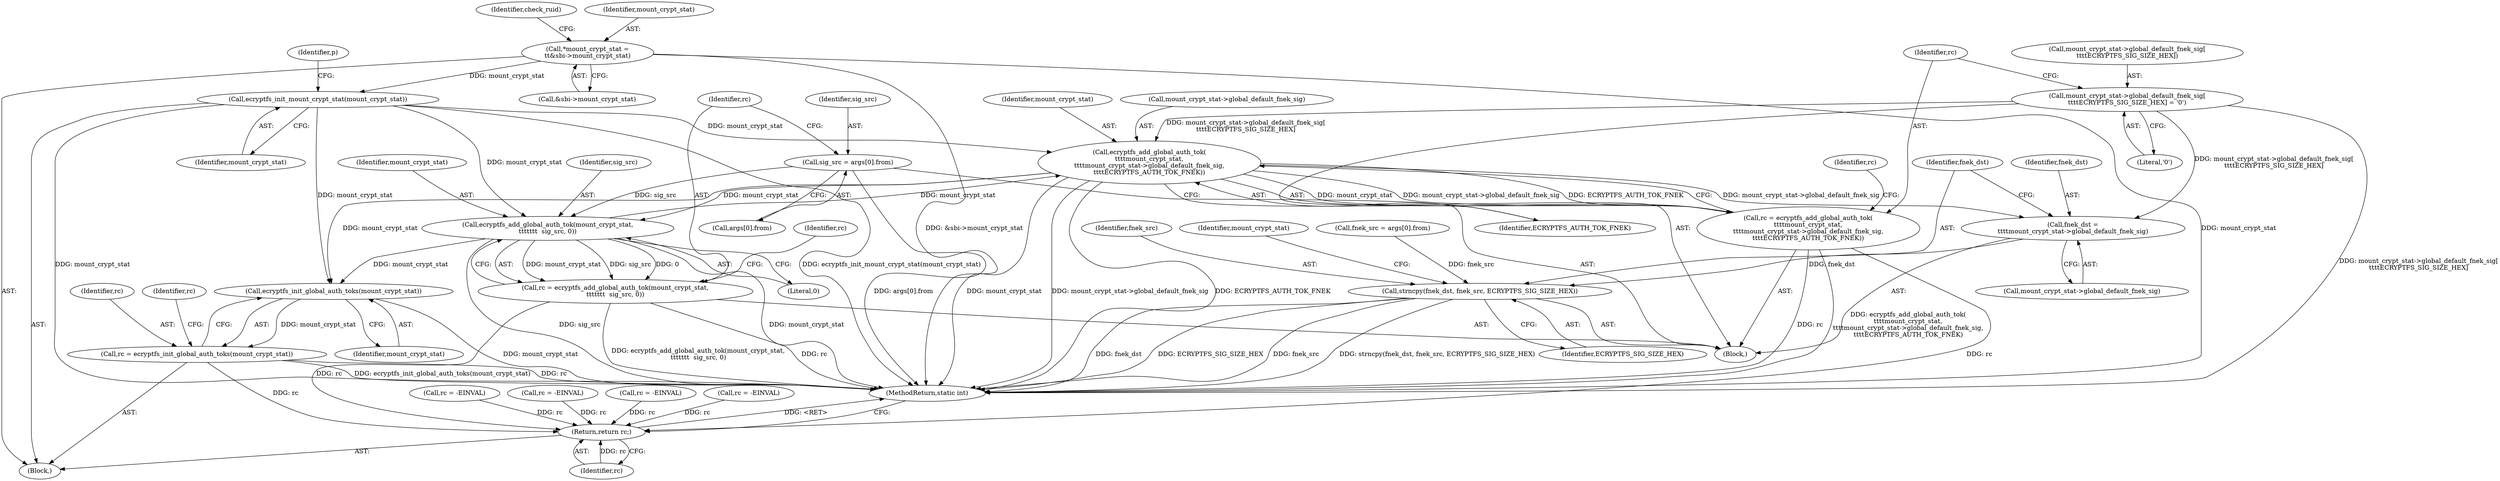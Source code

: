 digraph "0_linux_764355487ea220fdc2faf128d577d7f679b91f97_0@API" {
"1000317" [label="(Call,ecryptfs_add_global_auth_tok(\n\t\t\t\tmount_crypt_stat,\n\t\t\t\tmount_crypt_stat->global_default_fnek_sig,\n\t\t\t\tECRYPTFS_AUTH_TOK_FNEK))"];
"1000163" [label="(Call,ecryptfs_init_mount_crypt_stat(mount_crypt_stat))"];
"1000133" [label="(Call,*mount_crypt_stat =\n\t\t&sbi->mount_crypt_stat)"];
"1000200" [label="(Call,ecryptfs_add_global_auth_tok(mount_crypt_stat,\n\t\t\t\t\t\t\t  sig_src, 0))"];
"1000317" [label="(Call,ecryptfs_add_global_auth_tok(\n\t\t\t\tmount_crypt_stat,\n\t\t\t\tmount_crypt_stat->global_default_fnek_sig,\n\t\t\t\tECRYPTFS_AUTH_TOK_FNEK))"];
"1000308" [label="(Call,mount_crypt_stat->global_default_fnek_sig[\n\t\t\t\tECRYPTFS_SIG_SIZE_HEX] = '\0')"];
"1000191" [label="(Call,sig_src = args[0].from)"];
"1000198" [label="(Call,rc = ecryptfs_add_global_auth_tok(mount_crypt_stat,\n\t\t\t\t\t\t\t  sig_src, 0))"];
"1000558" [label="(Return,return rc;)"];
"1000299" [label="(Call,fnek_dst =\n\t\t\t\tmount_crypt_stat->global_default_fnek_sig)"];
"1000304" [label="(Call,strncpy(fnek_dst, fnek_src, ECRYPTFS_SIG_SIZE_HEX))"];
"1000315" [label="(Call,rc = ecryptfs_add_global_auth_tok(\n\t\t\t\tmount_crypt_stat,\n\t\t\t\tmount_crypt_stat->global_default_fnek_sig,\n\t\t\t\tECRYPTFS_AUTH_TOK_FNEK))"];
"1000553" [label="(Call,ecryptfs_init_global_auth_toks(mount_crypt_stat))"];
"1000551" [label="(Call,rc = ecryptfs_init_global_auth_toks(mount_crypt_stat))"];
"1000205" [label="(Identifier,rc)"];
"1000168" [label="(Identifier,p)"];
"1000135" [label="(Call,&sbi->mount_crypt_stat)"];
"1000201" [label="(Identifier,mount_crypt_stat)"];
"1000553" [label="(Call,ecryptfs_init_global_auth_toks(mount_crypt_stat))"];
"1000306" [label="(Identifier,fnek_src)"];
"1000315" [label="(Call,rc = ecryptfs_add_global_auth_tok(\n\t\t\t\tmount_crypt_stat,\n\t\t\t\tmount_crypt_stat->global_default_fnek_sig,\n\t\t\t\tECRYPTFS_AUTH_TOK_FNEK))"];
"1000309" [label="(Call,mount_crypt_stat->global_default_fnek_sig[\n\t\t\t\tECRYPTFS_SIG_SIZE_HEX])"];
"1000316" [label="(Identifier,rc)"];
"1000558" [label="(Return,return rc;)"];
"1000193" [label="(Call,args[0].from)"];
"1000552" [label="(Identifier,rc)"];
"1000318" [label="(Identifier,mount_crypt_stat)"];
"1000163" [label="(Call,ecryptfs_init_mount_crypt_stat(mount_crypt_stat))"];
"1000559" [label="(Identifier,rc)"];
"1000203" [label="(Literal,0)"];
"1000556" [label="(Identifier,rc)"];
"1000301" [label="(Call,mount_crypt_stat->global_default_fnek_sig)"];
"1000322" [label="(Identifier,ECRYPTFS_AUTH_TOK_FNEK)"];
"1000551" [label="(Call,rc = ecryptfs_init_global_auth_toks(mount_crypt_stat))"];
"1000307" [label="(Identifier,ECRYPTFS_SIG_SIZE_HEX)"];
"1000311" [label="(Identifier,mount_crypt_stat)"];
"1000152" [label="(Identifier,check_ruid)"];
"1000192" [label="(Identifier,sig_src)"];
"1000202" [label="(Identifier,sig_src)"];
"1000317" [label="(Call,ecryptfs_add_global_auth_tok(\n\t\t\t\tmount_crypt_stat,\n\t\t\t\tmount_crypt_stat->global_default_fnek_sig,\n\t\t\t\tECRYPTFS_AUTH_TOK_FNEK))"];
"1000560" [label="(MethodReturn,static int)"];
"1000200" [label="(Call,ecryptfs_add_global_auth_tok(mount_crypt_stat,\n\t\t\t\t\t\t\t  sig_src, 0))"];
"1000299" [label="(Call,fnek_dst =\n\t\t\t\tmount_crypt_stat->global_default_fnek_sig)"];
"1000308" [label="(Call,mount_crypt_stat->global_default_fnek_sig[\n\t\t\t\tECRYPTFS_SIG_SIZE_HEX] = '\0')"];
"1000324" [label="(Identifier,rc)"];
"1000104" [label="(Block,)"];
"1000305" [label="(Identifier,fnek_dst)"];
"1000164" [label="(Identifier,mount_crypt_stat)"];
"1000292" [label="(Call,fnek_src = args[0].from)"];
"1000199" [label="(Identifier,rc)"];
"1000540" [label="(Call,rc = -EINVAL)"];
"1000319" [label="(Call,mount_crypt_stat->global_default_fnek_sig)"];
"1000505" [label="(Call,rc = -EINVAL)"];
"1000198" [label="(Call,rc = ecryptfs_add_global_auth_tok(mount_crypt_stat,\n\t\t\t\t\t\t\t  sig_src, 0))"];
"1000304" [label="(Call,strncpy(fnek_dst, fnek_src, ECRYPTFS_SIG_SIZE_HEX))"];
"1000158" [label="(Call,rc = -EINVAL)"];
"1000133" [label="(Call,*mount_crypt_stat =\n\t\t&sbi->mount_crypt_stat)"];
"1000191" [label="(Call,sig_src = args[0].from)"];
"1000554" [label="(Identifier,mount_crypt_stat)"];
"1000134" [label="(Identifier,mount_crypt_stat)"];
"1000415" [label="(Call,rc = -EINVAL)"];
"1000314" [label="(Literal,'\0')"];
"1000188" [label="(Block,)"];
"1000300" [label="(Identifier,fnek_dst)"];
"1000317" -> "1000315"  [label="AST: "];
"1000317" -> "1000322"  [label="CFG: "];
"1000318" -> "1000317"  [label="AST: "];
"1000319" -> "1000317"  [label="AST: "];
"1000322" -> "1000317"  [label="AST: "];
"1000315" -> "1000317"  [label="CFG: "];
"1000317" -> "1000560"  [label="DDG: mount_crypt_stat"];
"1000317" -> "1000560"  [label="DDG: mount_crypt_stat->global_default_fnek_sig"];
"1000317" -> "1000560"  [label="DDG: ECRYPTFS_AUTH_TOK_FNEK"];
"1000317" -> "1000200"  [label="DDG: mount_crypt_stat"];
"1000317" -> "1000299"  [label="DDG: mount_crypt_stat->global_default_fnek_sig"];
"1000317" -> "1000315"  [label="DDG: mount_crypt_stat"];
"1000317" -> "1000315"  [label="DDG: mount_crypt_stat->global_default_fnek_sig"];
"1000317" -> "1000315"  [label="DDG: ECRYPTFS_AUTH_TOK_FNEK"];
"1000163" -> "1000317"  [label="DDG: mount_crypt_stat"];
"1000200" -> "1000317"  [label="DDG: mount_crypt_stat"];
"1000308" -> "1000317"  [label="DDG: mount_crypt_stat->global_default_fnek_sig[\n\t\t\t\tECRYPTFS_SIG_SIZE_HEX]"];
"1000317" -> "1000553"  [label="DDG: mount_crypt_stat"];
"1000163" -> "1000104"  [label="AST: "];
"1000163" -> "1000164"  [label="CFG: "];
"1000164" -> "1000163"  [label="AST: "];
"1000168" -> "1000163"  [label="CFG: "];
"1000163" -> "1000560"  [label="DDG: mount_crypt_stat"];
"1000163" -> "1000560"  [label="DDG: ecryptfs_init_mount_crypt_stat(mount_crypt_stat)"];
"1000133" -> "1000163"  [label="DDG: mount_crypt_stat"];
"1000163" -> "1000200"  [label="DDG: mount_crypt_stat"];
"1000163" -> "1000553"  [label="DDG: mount_crypt_stat"];
"1000133" -> "1000104"  [label="AST: "];
"1000133" -> "1000135"  [label="CFG: "];
"1000134" -> "1000133"  [label="AST: "];
"1000135" -> "1000133"  [label="AST: "];
"1000152" -> "1000133"  [label="CFG: "];
"1000133" -> "1000560"  [label="DDG: mount_crypt_stat"];
"1000133" -> "1000560"  [label="DDG: &sbi->mount_crypt_stat"];
"1000200" -> "1000198"  [label="AST: "];
"1000200" -> "1000203"  [label="CFG: "];
"1000201" -> "1000200"  [label="AST: "];
"1000202" -> "1000200"  [label="AST: "];
"1000203" -> "1000200"  [label="AST: "];
"1000198" -> "1000200"  [label="CFG: "];
"1000200" -> "1000560"  [label="DDG: mount_crypt_stat"];
"1000200" -> "1000560"  [label="DDG: sig_src"];
"1000200" -> "1000198"  [label="DDG: mount_crypt_stat"];
"1000200" -> "1000198"  [label="DDG: sig_src"];
"1000200" -> "1000198"  [label="DDG: 0"];
"1000191" -> "1000200"  [label="DDG: sig_src"];
"1000200" -> "1000553"  [label="DDG: mount_crypt_stat"];
"1000308" -> "1000188"  [label="AST: "];
"1000308" -> "1000314"  [label="CFG: "];
"1000309" -> "1000308"  [label="AST: "];
"1000314" -> "1000308"  [label="AST: "];
"1000316" -> "1000308"  [label="CFG: "];
"1000308" -> "1000560"  [label="DDG: mount_crypt_stat->global_default_fnek_sig[\n\t\t\t\tECRYPTFS_SIG_SIZE_HEX]"];
"1000308" -> "1000299"  [label="DDG: mount_crypt_stat->global_default_fnek_sig[\n\t\t\t\tECRYPTFS_SIG_SIZE_HEX]"];
"1000191" -> "1000188"  [label="AST: "];
"1000191" -> "1000193"  [label="CFG: "];
"1000192" -> "1000191"  [label="AST: "];
"1000193" -> "1000191"  [label="AST: "];
"1000199" -> "1000191"  [label="CFG: "];
"1000191" -> "1000560"  [label="DDG: args[0].from"];
"1000198" -> "1000188"  [label="AST: "];
"1000199" -> "1000198"  [label="AST: "];
"1000205" -> "1000198"  [label="CFG: "];
"1000198" -> "1000560"  [label="DDG: ecryptfs_add_global_auth_tok(mount_crypt_stat,\n\t\t\t\t\t\t\t  sig_src, 0)"];
"1000198" -> "1000560"  [label="DDG: rc"];
"1000198" -> "1000558"  [label="DDG: rc"];
"1000558" -> "1000104"  [label="AST: "];
"1000558" -> "1000559"  [label="CFG: "];
"1000559" -> "1000558"  [label="AST: "];
"1000560" -> "1000558"  [label="CFG: "];
"1000558" -> "1000560"  [label="DDG: <RET>"];
"1000559" -> "1000558"  [label="DDG: rc"];
"1000158" -> "1000558"  [label="DDG: rc"];
"1000505" -> "1000558"  [label="DDG: rc"];
"1000315" -> "1000558"  [label="DDG: rc"];
"1000415" -> "1000558"  [label="DDG: rc"];
"1000551" -> "1000558"  [label="DDG: rc"];
"1000540" -> "1000558"  [label="DDG: rc"];
"1000299" -> "1000188"  [label="AST: "];
"1000299" -> "1000301"  [label="CFG: "];
"1000300" -> "1000299"  [label="AST: "];
"1000301" -> "1000299"  [label="AST: "];
"1000305" -> "1000299"  [label="CFG: "];
"1000299" -> "1000304"  [label="DDG: fnek_dst"];
"1000304" -> "1000188"  [label="AST: "];
"1000304" -> "1000307"  [label="CFG: "];
"1000305" -> "1000304"  [label="AST: "];
"1000306" -> "1000304"  [label="AST: "];
"1000307" -> "1000304"  [label="AST: "];
"1000311" -> "1000304"  [label="CFG: "];
"1000304" -> "1000560"  [label="DDG: strncpy(fnek_dst, fnek_src, ECRYPTFS_SIG_SIZE_HEX)"];
"1000304" -> "1000560"  [label="DDG: fnek_dst"];
"1000304" -> "1000560"  [label="DDG: ECRYPTFS_SIG_SIZE_HEX"];
"1000304" -> "1000560"  [label="DDG: fnek_src"];
"1000292" -> "1000304"  [label="DDG: fnek_src"];
"1000315" -> "1000188"  [label="AST: "];
"1000316" -> "1000315"  [label="AST: "];
"1000324" -> "1000315"  [label="CFG: "];
"1000315" -> "1000560"  [label="DDG: rc"];
"1000315" -> "1000560"  [label="DDG: ecryptfs_add_global_auth_tok(\n\t\t\t\tmount_crypt_stat,\n\t\t\t\tmount_crypt_stat->global_default_fnek_sig,\n\t\t\t\tECRYPTFS_AUTH_TOK_FNEK)"];
"1000553" -> "1000551"  [label="AST: "];
"1000553" -> "1000554"  [label="CFG: "];
"1000554" -> "1000553"  [label="AST: "];
"1000551" -> "1000553"  [label="CFG: "];
"1000553" -> "1000560"  [label="DDG: mount_crypt_stat"];
"1000553" -> "1000551"  [label="DDG: mount_crypt_stat"];
"1000551" -> "1000104"  [label="AST: "];
"1000552" -> "1000551"  [label="AST: "];
"1000556" -> "1000551"  [label="CFG: "];
"1000551" -> "1000560"  [label="DDG: ecryptfs_init_global_auth_toks(mount_crypt_stat)"];
"1000551" -> "1000560"  [label="DDG: rc"];
}

